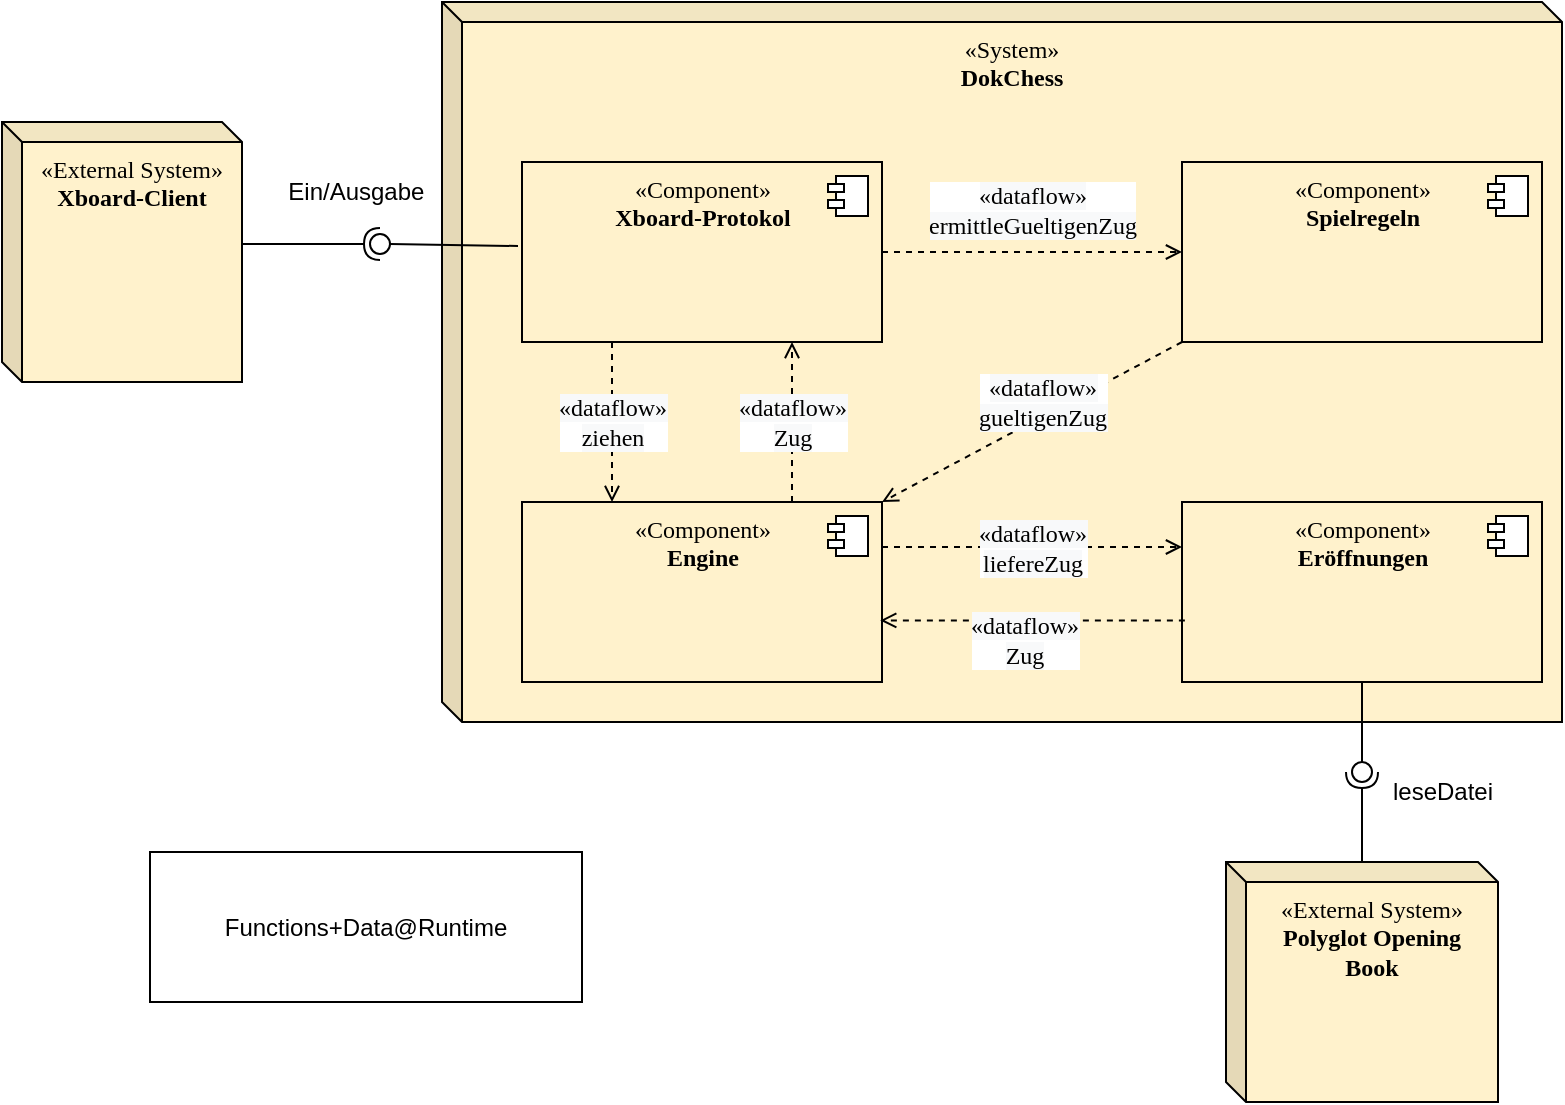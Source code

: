 <mxfile>
    <diagram id="w5YlsMWzQ-K_7OHly2vb" name="Page-1">
        <mxGraphModel dx="1136" dy="614" grid="1" gridSize="10" guides="1" tooltips="1" connect="1" arrows="1" fold="1" page="1" pageScale="1" pageWidth="827" pageHeight="1169" math="0" shadow="0">
            <root>
                <mxCell id="0"/>
                <mxCell id="1" parent="0"/>
                <mxCell id="14" value="&lt;font&gt;&lt;span class=&quot;char&quot;&gt;&lt;span class=&quot;vchar&quot; id=&quot;char-node&quot;&gt;«System&lt;/span&gt;&lt;/span&gt;&lt;span class=&quot;char&quot;&gt;&lt;span class=&quot;vchar&quot; id=&quot;char-node&quot;&gt;»&lt;br&gt;&lt;div&gt;&lt;b&gt;DokChess&lt;/b&gt;&lt;/div&gt;&lt;/span&gt;&lt;/span&gt;&lt;/font&gt;" style="shape=cube;whiteSpace=wrap;html=1;boundedLbl=1;backgroundOutline=1;darkOpacity=0.05;darkOpacity2=0.1;size=10;align=center;verticalAlign=top;fillColor=#fff2cc;fontFamily=Verdana;" parent="1" vertex="1">
                    <mxGeometry x="250" y="160" width="560" height="360" as="geometry"/>
                </mxCell>
                <mxCell id="2" value="&lt;font&gt;«Component»&lt;br&gt;&lt;b&gt;Xboard-Protokol&lt;/b&gt;&lt;/font&gt;" style="html=1;dropTarget=0;verticalAlign=top;fillColor=#fff2cc;fontFamily=Verdana;" parent="1" vertex="1">
                    <mxGeometry x="290" y="240" width="180" height="90" as="geometry"/>
                </mxCell>
                <mxCell id="3" value="" style="shape=component;jettyWidth=8;jettyHeight=4;fontFamily=Verdana;" parent="2" vertex="1">
                    <mxGeometry x="1" width="20" height="20" relative="1" as="geometry">
                        <mxPoint x="-27" y="7" as="offset"/>
                    </mxGeometry>
                </mxCell>
                <mxCell id="4" value="&lt;font&gt;«Component»&lt;br&gt;&lt;b&gt;Spielregeln&lt;/b&gt;&lt;/font&gt;" style="html=1;dropTarget=0;verticalAlign=top;fillColor=#fff2cc;fontFamily=Verdana;" parent="1" vertex="1">
                    <mxGeometry x="620" y="240" width="180" height="90" as="geometry"/>
                </mxCell>
                <mxCell id="5" value="" style="shape=component;jettyWidth=8;jettyHeight=4;fontFamily=Verdana;" parent="4" vertex="1">
                    <mxGeometry x="1" width="20" height="20" relative="1" as="geometry">
                        <mxPoint x="-27" y="7" as="offset"/>
                    </mxGeometry>
                </mxCell>
                <mxCell id="6" value="&lt;font&gt;«Component»&lt;br&gt;&lt;b&gt;Engine&lt;/b&gt;&lt;/font&gt;" style="html=1;dropTarget=0;verticalAlign=top;fillColor=#fff2cc;fontFamily=Verdana;" parent="1" vertex="1">
                    <mxGeometry x="290" y="410" width="180" height="90" as="geometry"/>
                </mxCell>
                <mxCell id="7" value="" style="shape=component;jettyWidth=8;jettyHeight=4;fontFamily=Verdana;" parent="6" vertex="1">
                    <mxGeometry x="1" width="20" height="20" relative="1" as="geometry">
                        <mxPoint x="-27" y="7" as="offset"/>
                    </mxGeometry>
                </mxCell>
                <mxCell id="8" value="&lt;font&gt;«Component»&lt;br&gt;&lt;b&gt;Eröffnungen&lt;/b&gt;&lt;br&gt;&lt;/font&gt;" style="html=1;dropTarget=0;verticalAlign=top;fillColor=#fff2cc;fontFamily=Verdana;" parent="1" vertex="1">
                    <mxGeometry x="620" y="410" width="180" height="90" as="geometry"/>
                </mxCell>
                <mxCell id="9" value="" style="shape=component;jettyWidth=8;jettyHeight=4;fontFamily=Verdana;" parent="8" vertex="1">
                    <mxGeometry x="1" width="20" height="20" relative="1" as="geometry">
                        <mxPoint x="-27" y="7" as="offset"/>
                    </mxGeometry>
                </mxCell>
                <mxCell id="18" value="" style="group;fontFamily=Verdana;" parent="1" vertex="1" connectable="0">
                    <mxGeometry x="705" y="500" width="10" height="90" as="geometry"/>
                </mxCell>
                <mxCell id="19" value="" style="rounded=0;orthogonalLoop=1;jettySize=auto;html=1;endArrow=none;endFill=0;fillColor=#000000;fontFamily=Verdana;fontSize=12;" parent="18" target="21" edge="1">
                    <mxGeometry relative="1" as="geometry">
                        <mxPoint x="5" as="sourcePoint"/>
                    </mxGeometry>
                </mxCell>
                <mxCell id="20" value="" style="rounded=0;orthogonalLoop=1;jettySize=auto;html=1;endArrow=halfCircle;endFill=0;entryX=0.5;entryY=0.5;entryDx=0;entryDy=0;endSize=6;strokeWidth=1;fillColor=#000000;fontFamily=Verdana;fontSize=12;" parent="18" target="21" edge="1">
                    <mxGeometry relative="1" as="geometry">
                        <mxPoint x="5" y="90" as="sourcePoint"/>
                    </mxGeometry>
                </mxCell>
                <mxCell id="21" value="" style="ellipse;whiteSpace=wrap;html=1;fontFamily=Verdana;fontSize=12;fontColor=#000000;align=center;strokeColor=#000000;fillColor=#ffffff;points=[];aspect=fixed;resizable=0;" parent="18" vertex="1">
                    <mxGeometry y="40" width="10" height="10" as="geometry"/>
                </mxCell>
                <mxCell id="22" value="" style="group;fontFamily=Verdana;rotation=-180;" parent="1" vertex="1" connectable="0">
                    <mxGeometry x="240" y="210" width="10" height="120" as="geometry"/>
                </mxCell>
                <mxCell id="23" value="" style="rounded=0;orthogonalLoop=1;jettySize=auto;html=1;endArrow=none;endFill=0;fillColor=#000000;fontFamily=Verdana;fontSize=12;" parent="22" target="25" edge="1">
                    <mxGeometry relative="1" as="geometry">
                        <mxPoint x="48" y="72" as="sourcePoint"/>
                    </mxGeometry>
                </mxCell>
                <mxCell id="24" value="" style="rounded=0;orthogonalLoop=1;jettySize=auto;html=1;endArrow=halfCircle;endFill=0;entryX=0.5;entryY=0.5;entryDx=0;entryDy=0;endSize=6;strokeWidth=1;fillColor=#000000;fontFamily=Verdana;fontSize=12;" parent="22" target="25" edge="1">
                    <mxGeometry relative="1" as="geometry">
                        <mxPoint x="-98" y="71" as="sourcePoint"/>
                    </mxGeometry>
                </mxCell>
                <mxCell id="25" value="" style="ellipse;whiteSpace=wrap;html=1;fontFamily=Verdana;fontSize=12;fontColor=#000000;align=center;strokeColor=#000000;fillColor=#ffffff;points=[];aspect=fixed;resizable=0;rotation=-630;" parent="22" vertex="1">
                    <mxGeometry x="-26" y="66" width="10" height="10" as="geometry"/>
                </mxCell>
                <mxCell id="30" value="&lt;font&gt;&lt;span class=&quot;char&quot;&gt;&lt;span class=&quot;vchar&quot; id=&quot;char-node&quot;&gt;«External System&lt;/span&gt;&lt;/span&gt;&lt;span class=&quot;char&quot;&gt;&lt;span class=&quot;vchar&quot; id=&quot;char-node&quot;&gt;»&lt;br&gt;&lt;div&gt;&lt;b&gt;Xboard-Client&lt;/b&gt;&lt;/div&gt;&lt;/span&gt;&lt;/span&gt;&lt;/font&gt;" style="shape=cube;whiteSpace=wrap;html=1;boundedLbl=1;backgroundOutline=1;darkOpacity=0.05;darkOpacity2=0.1;size=10;align=center;verticalAlign=top;fillColor=#fff2cc;fontFamily=Verdana;" parent="1" vertex="1">
                    <mxGeometry x="30" y="220" width="120" height="130" as="geometry"/>
                </mxCell>
                <mxCell id="32" value="&lt;font&gt;&lt;span class=&quot;char&quot;&gt;&lt;span class=&quot;vchar&quot; id=&quot;char-node&quot;&gt;«External System&lt;/span&gt;&lt;/span&gt;&lt;span class=&quot;char&quot;&gt;&lt;span class=&quot;vchar&quot; id=&quot;char-node&quot;&gt;»&lt;br&gt;&lt;div&gt;&lt;b&gt;Polyglot Opening&lt;br&gt;Book&lt;/b&gt;&lt;/div&gt;&lt;/span&gt;&lt;/span&gt;&lt;/font&gt;" style="shape=cube;whiteSpace=wrap;html=1;boundedLbl=1;backgroundOutline=1;darkOpacity=0.05;darkOpacity2=0.1;size=10;align=center;verticalAlign=top;fillColor=#fff2cc;fontFamily=Verdana;" parent="1" vertex="1">
                    <mxGeometry x="642" y="590" width="136" height="120" as="geometry"/>
                </mxCell>
                <mxCell id="45" value="Functions+Data@Runtime" style="rounded=0;whiteSpace=wrap;html=1;" parent="1" vertex="1">
                    <mxGeometry x="104" y="585" width="216" height="75" as="geometry"/>
                </mxCell>
                <mxCell id="46" value="&amp;nbsp;Ein/Ausgabe" style="text;html=1;align=center;verticalAlign=middle;resizable=0;points=[];autosize=1;strokeColor=none;fillColor=none;" vertex="1" parent="1">
                    <mxGeometry x="160" y="240" width="90" height="30" as="geometry"/>
                </mxCell>
                <mxCell id="47" value="" style="endArrow=open;html=1;fillColor=#000000;fontFamily=Verdana;fontSize=12;endFill=0;dashed=1;exitX=0.25;exitY=1;exitDx=0;exitDy=0;entryX=0.25;entryY=0;entryDx=0;entryDy=0;" edge="1" parent="1" source="2" target="6">
                    <mxGeometry relative="1" as="geometry">
                        <mxPoint x="360" y="480" as="sourcePoint"/>
                        <mxPoint x="460.0" y="480" as="targetPoint"/>
                    </mxGeometry>
                </mxCell>
                <mxCell id="48" value="&lt;span style=&quot;font-size: 12px; background-color: rgb(248, 249, 250);&quot;&gt;«dataflow»&lt;br&gt;ziehen&lt;br&gt;&lt;/span&gt;" style="edgeLabel;resizable=0;html=1;align=center;verticalAlign=middle;fontFamily=Verdana;" connectable="0" vertex="1" parent="47">
                    <mxGeometry relative="1" as="geometry">
                        <mxPoint as="offset"/>
                    </mxGeometry>
                </mxCell>
                <mxCell id="49" value="" style="endArrow=open;html=1;fillColor=#000000;fontFamily=Verdana;fontSize=12;endFill=0;dashed=1;entryX=0.75;entryY=1;entryDx=0;entryDy=0;" edge="1" parent="1" target="2">
                    <mxGeometry relative="1" as="geometry">
                        <mxPoint x="425" y="410" as="sourcePoint"/>
                        <mxPoint x="345" y="420" as="targetPoint"/>
                    </mxGeometry>
                </mxCell>
                <mxCell id="50" value="&lt;span style=&quot;font-size: 12px; background-color: rgb(248, 249, 250);&quot;&gt;«dataflow»&lt;br&gt;Zug&lt;br&gt;&lt;/span&gt;" style="edgeLabel;resizable=0;html=1;align=center;verticalAlign=middle;fontFamily=Verdana;" connectable="0" vertex="1" parent="49">
                    <mxGeometry relative="1" as="geometry">
                        <mxPoint as="offset"/>
                    </mxGeometry>
                </mxCell>
                <mxCell id="51" value="" style="endArrow=open;html=1;fillColor=#000000;fontFamily=Verdana;fontSize=12;endFill=0;dashed=1;exitX=1;exitY=0.5;exitDx=0;exitDy=0;entryX=0;entryY=0.5;entryDx=0;entryDy=0;" edge="1" parent="1" source="2" target="4">
                    <mxGeometry relative="1" as="geometry">
                        <mxPoint x="435" y="420" as="sourcePoint"/>
                        <mxPoint x="435" y="340" as="targetPoint"/>
                    </mxGeometry>
                </mxCell>
                <mxCell id="52" value="&lt;span style=&quot;font-size: 12px; background-color: rgb(248, 249, 250);&quot;&gt;«dataflow»&lt;br&gt;ermittleGueltigenZug&lt;br&gt;&lt;/span&gt;" style="edgeLabel;resizable=0;html=1;align=center;verticalAlign=middle;fontFamily=Verdana;" connectable="0" vertex="1" parent="51">
                    <mxGeometry relative="1" as="geometry">
                        <mxPoint y="-21" as="offset"/>
                    </mxGeometry>
                </mxCell>
                <mxCell id="55" value="" style="endArrow=open;html=1;fillColor=#000000;fontFamily=Verdana;fontSize=12;endFill=0;dashed=1;exitX=1;exitY=0.25;exitDx=0;exitDy=0;entryX=0;entryY=0.25;entryDx=0;entryDy=0;" edge="1" parent="1" source="6" target="8">
                    <mxGeometry relative="1" as="geometry">
                        <mxPoint x="435" y="420" as="sourcePoint"/>
                        <mxPoint x="435" y="340" as="targetPoint"/>
                    </mxGeometry>
                </mxCell>
                <mxCell id="56" value="&lt;span style=&quot;font-size: 12px; background-color: rgb(248, 249, 250);&quot;&gt;«dataflow»&lt;br&gt;liefereZug&lt;br&gt;&lt;/span&gt;" style="edgeLabel;resizable=0;html=1;align=center;verticalAlign=middle;fontFamily=Verdana;" connectable="0" vertex="1" parent="55">
                    <mxGeometry relative="1" as="geometry">
                        <mxPoint as="offset"/>
                    </mxGeometry>
                </mxCell>
                <mxCell id="57" value="" style="endArrow=open;html=1;fillColor=#000000;fontFamily=Verdana;fontSize=12;endFill=0;dashed=1;entryX=0.995;entryY=0.658;entryDx=0;entryDy=0;exitX=0.008;exitY=0.658;exitDx=0;exitDy=0;exitPerimeter=0;entryPerimeter=0;" edge="1" parent="1" source="8" target="6">
                    <mxGeometry relative="1" as="geometry">
                        <mxPoint x="435" y="420" as="sourcePoint"/>
                        <mxPoint x="435" y="340" as="targetPoint"/>
                    </mxGeometry>
                </mxCell>
                <mxCell id="58" value="&lt;span style=&quot;font-size: 12px; background-color: rgb(248, 249, 250);&quot;&gt;«dataflow»&lt;br&gt;Zug&lt;br&gt;&lt;/span&gt;" style="edgeLabel;resizable=0;html=1;align=center;verticalAlign=middle;fontFamily=Verdana;" connectable="0" vertex="1" parent="57">
                    <mxGeometry relative="1" as="geometry">
                        <mxPoint x="-5" y="10" as="offset"/>
                    </mxGeometry>
                </mxCell>
                <mxCell id="59" value="" style="endArrow=open;html=1;fillColor=#000000;fontFamily=Verdana;fontSize=12;endFill=0;dashed=1;entryX=1;entryY=0;entryDx=0;entryDy=0;exitX=0;exitY=1;exitDx=0;exitDy=0;" edge="1" parent="1" source="4" target="6">
                    <mxGeometry relative="1" as="geometry">
                        <mxPoint x="470" y="410" as="sourcePoint"/>
                        <mxPoint x="620" y="330" as="targetPoint"/>
                    </mxGeometry>
                </mxCell>
                <mxCell id="60" value="&lt;span style=&quot;font-size: 12px; background-color: rgb(248, 249, 250);&quot;&gt;«dataflow»&lt;br&gt;gueltigenZug&lt;br&gt;&lt;/span&gt;" style="edgeLabel;resizable=0;html=1;align=center;verticalAlign=middle;fontFamily=Verdana;" connectable="0" vertex="1" parent="59">
                    <mxGeometry relative="1" as="geometry">
                        <mxPoint x="5" y="-10" as="offset"/>
                    </mxGeometry>
                </mxCell>
                <mxCell id="63" value="leseDatei" style="text;html=1;align=center;verticalAlign=middle;resizable=0;points=[];autosize=1;strokeColor=none;fillColor=none;" vertex="1" parent="1">
                    <mxGeometry x="715" y="540" width="70" height="30" as="geometry"/>
                </mxCell>
            </root>
        </mxGraphModel>
    </diagram>
</mxfile>